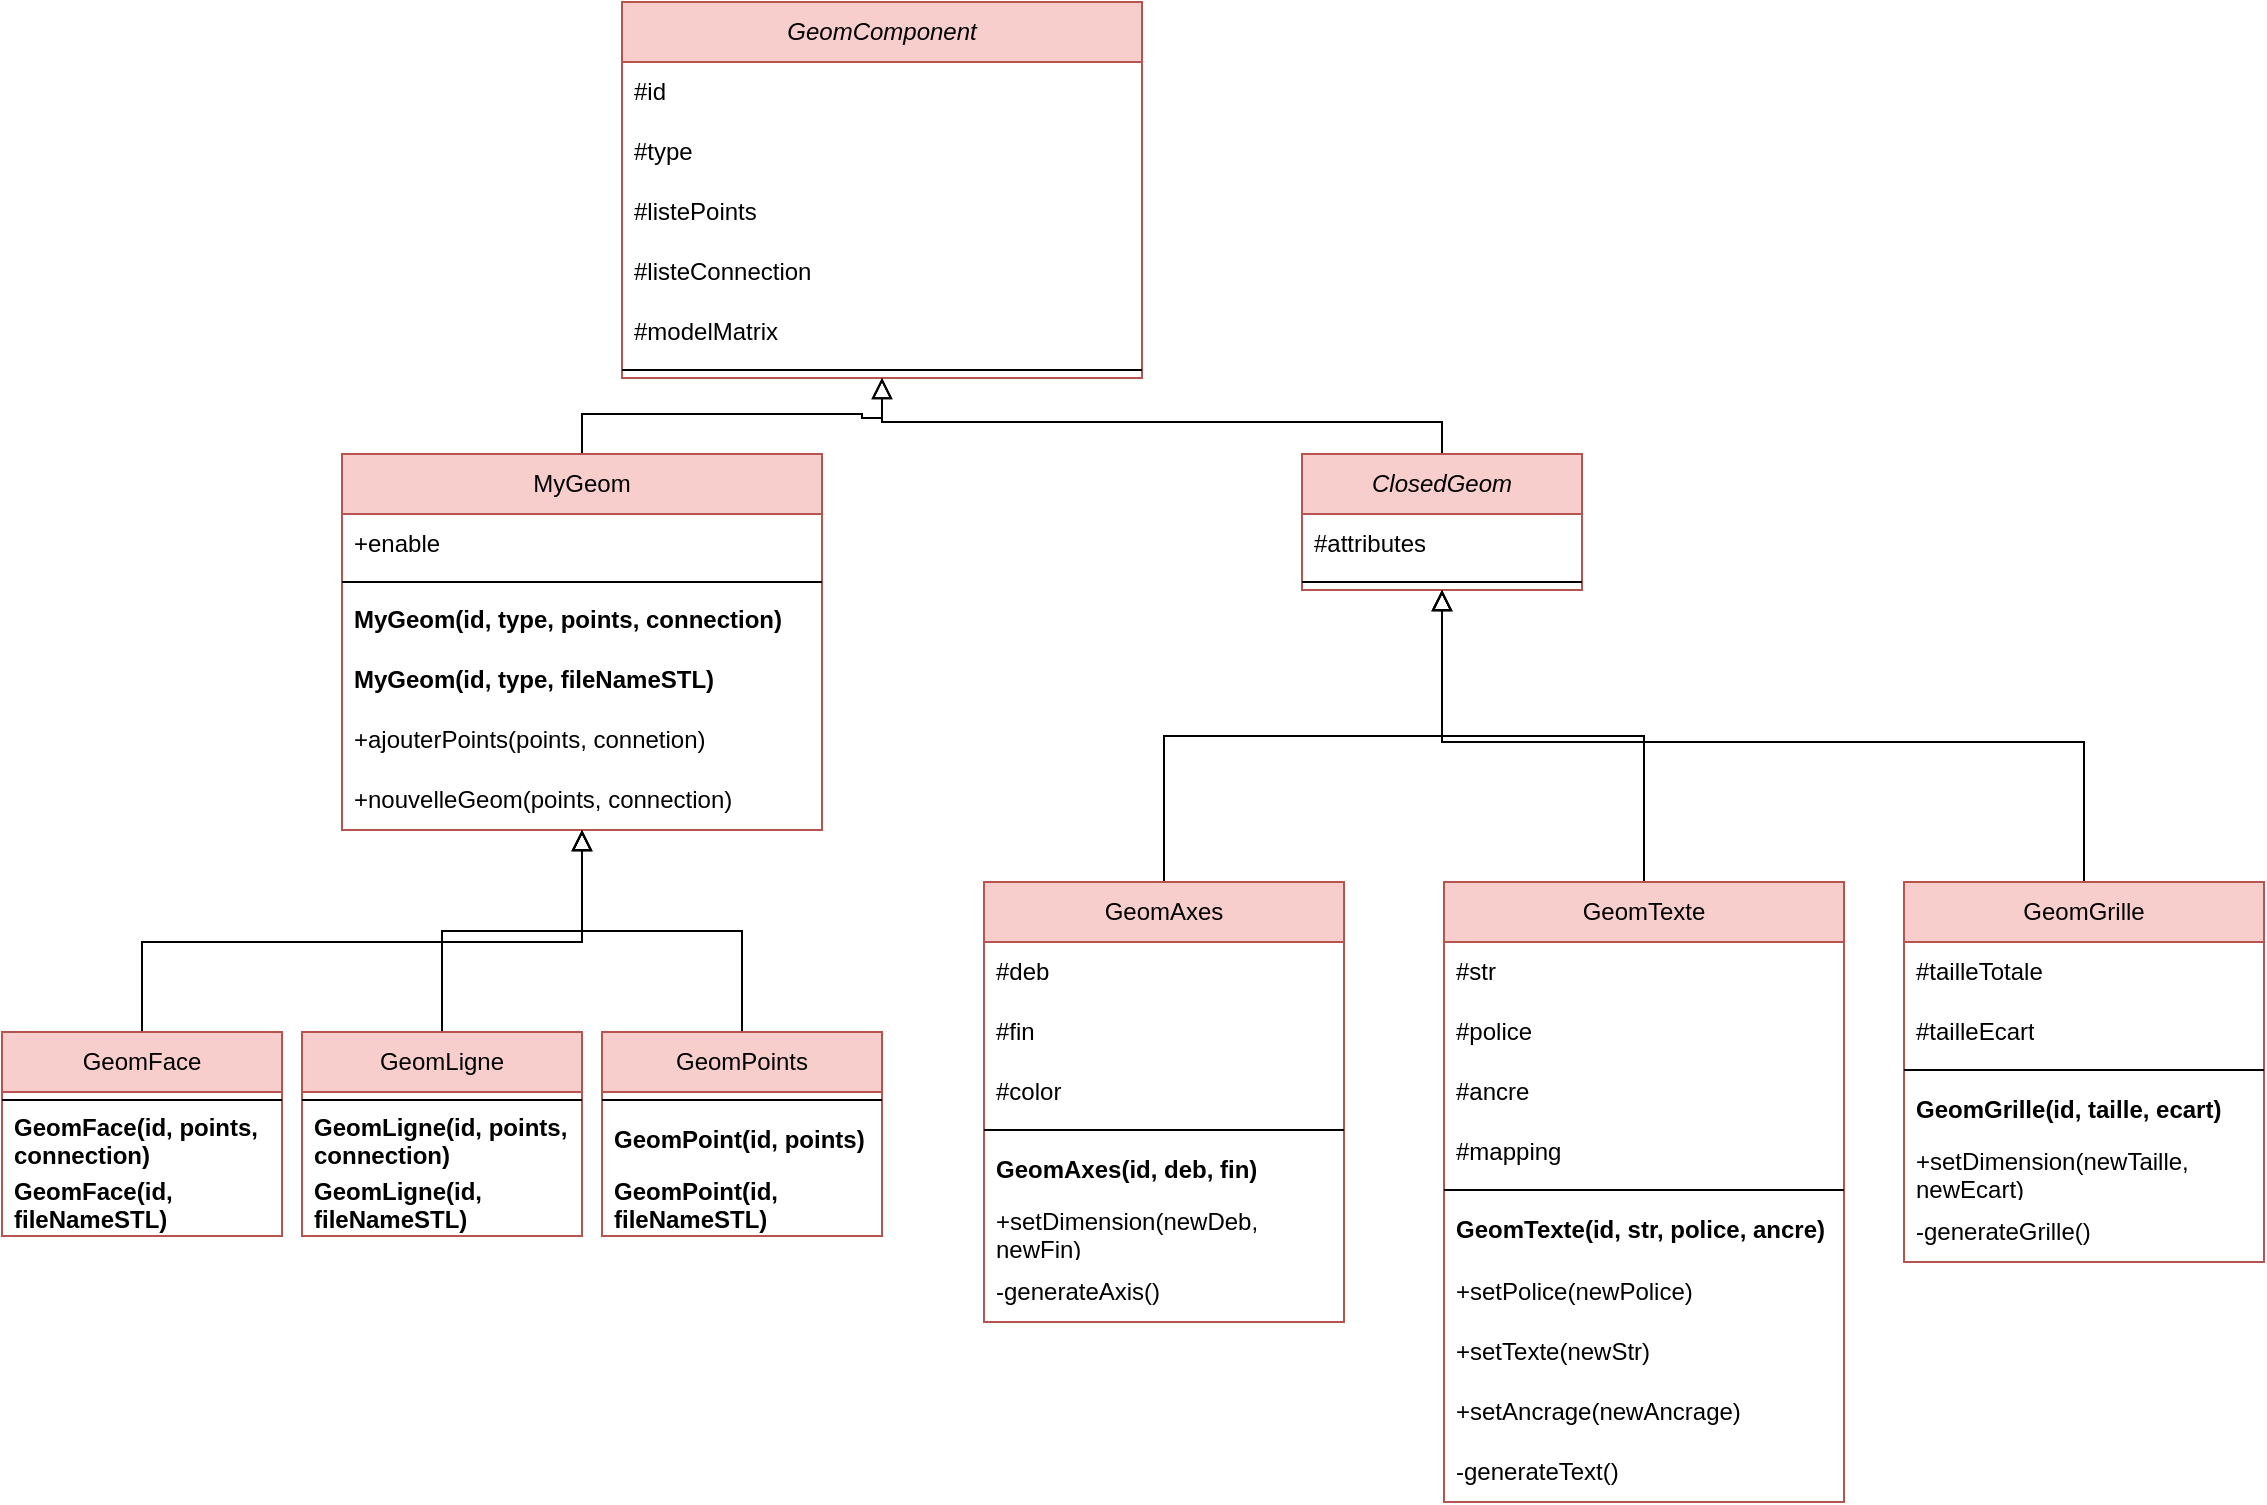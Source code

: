 <mxfile version="21.6.1" type="device">
  <diagram name="Page-1" id="yS_WpjF09PlQinqDMSA5">
    <mxGraphModel dx="1595" dy="1021" grid="1" gridSize="10" guides="1" tooltips="1" connect="1" arrows="1" fold="1" page="1" pageScale="1" pageWidth="1169" pageHeight="827" math="0" shadow="0">
      <root>
        <mxCell id="0" />
        <mxCell id="1" parent="0" />
        <mxCell id="r2BFJluyy_Of8ebupzHU-2" value="&lt;i&gt;GeomComponent&lt;/i&gt;" style="swimlane;fontStyle=0;childLayout=stackLayout;horizontal=1;startSize=30;horizontalStack=0;resizeParent=1;resizeParentMax=0;resizeLast=0;collapsible=1;marginBottom=0;whiteSpace=wrap;html=1;fillColor=#f8cecc;strokeColor=#b85450;" parent="1" vertex="1">
          <mxGeometry x="329" y="30" width="260" height="188" as="geometry" />
        </mxCell>
        <mxCell id="r2BFJluyy_Of8ebupzHU-3" value="#id" style="text;align=left;verticalAlign=middle;spacingLeft=4;spacingRight=4;overflow=hidden;points=[[0,0.5],[1,0.5]];portConstraint=eastwest;rotatable=0;whiteSpace=wrap;html=1;" parent="r2BFJluyy_Of8ebupzHU-2" vertex="1">
          <mxGeometry y="30" width="260" height="30" as="geometry" />
        </mxCell>
        <mxCell id="r2BFJluyy_Of8ebupzHU-4" value="#type" style="text;align=left;verticalAlign=middle;spacingLeft=4;spacingRight=4;overflow=hidden;points=[[0,0.5],[1,0.5]];portConstraint=eastwest;rotatable=0;whiteSpace=wrap;html=1;" parent="r2BFJluyy_Of8ebupzHU-2" vertex="1">
          <mxGeometry y="60" width="260" height="30" as="geometry" />
        </mxCell>
        <mxCell id="r2BFJluyy_Of8ebupzHU-5" value="#listePoints" style="text;align=left;verticalAlign=middle;spacingLeft=4;spacingRight=4;overflow=hidden;points=[[0,0.5],[1,0.5]];portConstraint=eastwest;rotatable=0;whiteSpace=wrap;html=1;" parent="r2BFJluyy_Of8ebupzHU-2" vertex="1">
          <mxGeometry y="90" width="260" height="30" as="geometry" />
        </mxCell>
        <mxCell id="r2BFJluyy_Of8ebupzHU-6" value="#listeConnection" style="text;align=left;verticalAlign=middle;spacingLeft=4;spacingRight=4;overflow=hidden;points=[[0,0.5],[1,0.5]];portConstraint=eastwest;rotatable=0;whiteSpace=wrap;html=1;" parent="r2BFJluyy_Of8ebupzHU-2" vertex="1">
          <mxGeometry y="120" width="260" height="30" as="geometry" />
        </mxCell>
        <mxCell id="r2BFJluyy_Of8ebupzHU-7" value="#modelMatrix" style="text;align=left;verticalAlign=middle;spacingLeft=4;spacingRight=4;overflow=hidden;points=[[0,0.5],[1,0.5]];portConstraint=eastwest;rotatable=0;whiteSpace=wrap;html=1;" parent="r2BFJluyy_Of8ebupzHU-2" vertex="1">
          <mxGeometry y="150" width="260" height="30" as="geometry" />
        </mxCell>
        <mxCell id="r2BFJluyy_Of8ebupzHU-13" value="" style="line;html=1;strokeWidth=1;align=left;verticalAlign=middle;spacingTop=-1;spacingLeft=3;spacingRight=3;rotatable=0;labelPosition=right;points=[];portConstraint=eastwest;" parent="r2BFJluyy_Of8ebupzHU-2" vertex="1">
          <mxGeometry y="180" width="260" height="8" as="geometry" />
        </mxCell>
        <mxCell id="itdWGNfUH3MB75oMAnQP-39" style="edgeStyle=orthogonalEdgeStyle;rounded=0;orthogonalLoop=1;jettySize=auto;html=1;endArrow=block;endFill=0;endSize=8;" parent="1" source="r2BFJluyy_Of8ebupzHU-8" target="r2BFJluyy_Of8ebupzHU-2" edge="1">
          <mxGeometry relative="1" as="geometry" />
        </mxCell>
        <mxCell id="r2BFJluyy_Of8ebupzHU-8" value="MyGeom" style="swimlane;fontStyle=0;childLayout=stackLayout;horizontal=1;startSize=30;horizontalStack=0;resizeParent=1;resizeParentMax=0;resizeLast=0;collapsible=1;marginBottom=0;whiteSpace=wrap;html=1;swimlaneLine=1;fillColor=#f8cecc;strokeColor=#b85450;" parent="1" vertex="1">
          <mxGeometry x="189" y="256" width="240" height="188" as="geometry" />
        </mxCell>
        <mxCell id="r2BFJluyy_Of8ebupzHU-9" value="+enable" style="text;align=left;verticalAlign=middle;spacingLeft=4;spacingRight=4;overflow=hidden;points=[[0,0.5],[1,0.5]];portConstraint=eastwest;rotatable=0;whiteSpace=wrap;html=1;" parent="r2BFJluyy_Of8ebupzHU-8" vertex="1">
          <mxGeometry y="30" width="240" height="30" as="geometry" />
        </mxCell>
        <mxCell id="r2BFJluyy_Of8ebupzHU-14" value="" style="line;html=1;strokeWidth=1;align=left;verticalAlign=middle;spacingTop=-1;spacingLeft=3;spacingRight=3;rotatable=0;labelPosition=right;points=[];portConstraint=eastwest;" parent="r2BFJluyy_Of8ebupzHU-8" vertex="1">
          <mxGeometry y="60" width="240" height="8" as="geometry" />
        </mxCell>
        <mxCell id="r2BFJluyy_Of8ebupzHU-15" value="MyGeom(id, type, points, connection)" style="text;align=left;verticalAlign=middle;spacingLeft=4;spacingRight=4;overflow=hidden;points=[[0,0.5],[1,0.5]];portConstraint=eastwest;rotatable=0;whiteSpace=wrap;html=1;fontStyle=1" parent="r2BFJluyy_Of8ebupzHU-8" vertex="1">
          <mxGeometry y="68" width="240" height="30" as="geometry" />
        </mxCell>
        <mxCell id="EjD6VDFs-fe5w_S7KFaX-1" value="MyGeom(id, type, fileNameSTL)" style="text;align=left;verticalAlign=middle;spacingLeft=4;spacingRight=4;overflow=hidden;points=[[0,0.5],[1,0.5]];portConstraint=eastwest;rotatable=0;whiteSpace=wrap;html=1;fontStyle=1" parent="r2BFJluyy_Of8ebupzHU-8" vertex="1">
          <mxGeometry y="98" width="240" height="30" as="geometry" />
        </mxCell>
        <mxCell id="itdWGNfUH3MB75oMAnQP-1" value="+ajouterPoints(points, connetion)" style="text;align=left;verticalAlign=middle;spacingLeft=4;spacingRight=4;overflow=hidden;points=[[0,0.5],[1,0.5]];portConstraint=eastwest;rotatable=0;whiteSpace=wrap;html=1;" parent="r2BFJluyy_Of8ebupzHU-8" vertex="1">
          <mxGeometry y="128" width="240" height="30" as="geometry" />
        </mxCell>
        <mxCell id="r2BFJluyy_Of8ebupzHU-16" value="+nouvelleGeom(points, connection)" style="text;align=left;verticalAlign=middle;spacingLeft=4;spacingRight=4;overflow=hidden;points=[[0,0.5],[1,0.5]];portConstraint=eastwest;rotatable=0;whiteSpace=wrap;html=1;" parent="r2BFJluyy_Of8ebupzHU-8" vertex="1">
          <mxGeometry y="158" width="240" height="30" as="geometry" />
        </mxCell>
        <mxCell id="itdWGNfUH3MB75oMAnQP-38" style="edgeStyle=orthogonalEdgeStyle;rounded=0;orthogonalLoop=1;jettySize=auto;html=1;endArrow=block;endFill=0;endSize=8;" parent="1" source="r2BFJluyy_Of8ebupzHU-18" target="r2BFJluyy_Of8ebupzHU-8" edge="1">
          <mxGeometry relative="1" as="geometry">
            <Array as="points">
              <mxPoint x="89" y="500" />
              <mxPoint x="309" y="500" />
            </Array>
          </mxGeometry>
        </mxCell>
        <mxCell id="r2BFJluyy_Of8ebupzHU-18" value="GeomFace" style="swimlane;fontStyle=0;childLayout=stackLayout;horizontal=1;startSize=30;horizontalStack=0;resizeParent=1;resizeParentMax=0;resizeLast=0;collapsible=1;marginBottom=0;whiteSpace=wrap;html=1;swimlaneLine=1;fillColor=#f8cecc;strokeColor=#b85450;" parent="1" vertex="1">
          <mxGeometry x="19" y="545" width="140" height="102" as="geometry" />
        </mxCell>
        <mxCell id="r2BFJluyy_Of8ebupzHU-20" value="" style="line;html=1;strokeWidth=1;align=left;verticalAlign=middle;spacingTop=-1;spacingLeft=3;spacingRight=3;rotatable=0;labelPosition=right;points=[];portConstraint=eastwest;" parent="r2BFJluyy_Of8ebupzHU-18" vertex="1">
          <mxGeometry y="30" width="140" height="8" as="geometry" />
        </mxCell>
        <mxCell id="itdWGNfUH3MB75oMAnQP-2" value="GeomFace(id, points, connection)" style="text;align=left;verticalAlign=middle;spacingLeft=4;spacingRight=4;overflow=hidden;points=[[0,0.5],[1,0.5]];portConstraint=eastwest;rotatable=0;whiteSpace=wrap;html=1;fontStyle=1" parent="r2BFJluyy_Of8ebupzHU-18" vertex="1">
          <mxGeometry y="38" width="140" height="32" as="geometry" />
        </mxCell>
        <mxCell id="EjD6VDFs-fe5w_S7KFaX-2" value="GeomFace(id, fileNameSTL)" style="text;align=left;verticalAlign=middle;spacingLeft=4;spacingRight=4;overflow=hidden;points=[[0,0.5],[1,0.5]];portConstraint=eastwest;rotatable=0;whiteSpace=wrap;html=1;fontStyle=1" parent="r2BFJluyy_Of8ebupzHU-18" vertex="1">
          <mxGeometry y="70" width="140" height="32" as="geometry" />
        </mxCell>
        <mxCell id="itdWGNfUH3MB75oMAnQP-37" style="edgeStyle=orthogonalEdgeStyle;rounded=0;orthogonalLoop=1;jettySize=auto;html=1;endArrow=block;endFill=0;endSize=8;" parent="1" source="r2BFJluyy_Of8ebupzHU-23" target="r2BFJluyy_Of8ebupzHU-8" edge="1">
          <mxGeometry relative="1" as="geometry" />
        </mxCell>
        <mxCell id="r2BFJluyy_Of8ebupzHU-23" value="GeomLigne" style="swimlane;fontStyle=0;childLayout=stackLayout;horizontal=1;startSize=30;horizontalStack=0;resizeParent=1;resizeParentMax=0;resizeLast=0;collapsible=1;marginBottom=0;whiteSpace=wrap;html=1;swimlaneLine=1;fillColor=#f8cecc;strokeColor=#b85450;" parent="1" vertex="1">
          <mxGeometry x="169" y="545" width="140" height="102" as="geometry" />
        </mxCell>
        <mxCell id="r2BFJluyy_Of8ebupzHU-24" value="" style="line;html=1;strokeWidth=1;align=left;verticalAlign=middle;spacingTop=-1;spacingLeft=3;spacingRight=3;rotatable=0;labelPosition=right;points=[];portConstraint=eastwest;" parent="r2BFJluyy_Of8ebupzHU-23" vertex="1">
          <mxGeometry y="30" width="140" height="8" as="geometry" />
        </mxCell>
        <mxCell id="itdWGNfUH3MB75oMAnQP-6" value="GeomLigne(id, points, connection)" style="text;align=left;verticalAlign=middle;spacingLeft=4;spacingRight=4;overflow=hidden;points=[[0,0.5],[1,0.5]];portConstraint=eastwest;rotatable=0;whiteSpace=wrap;html=1;fontStyle=1" parent="r2BFJluyy_Of8ebupzHU-23" vertex="1">
          <mxGeometry y="38" width="140" height="32" as="geometry" />
        </mxCell>
        <mxCell id="EjD6VDFs-fe5w_S7KFaX-3" value="GeomLigne(id, fileNameSTL)" style="text;align=left;verticalAlign=middle;spacingLeft=4;spacingRight=4;overflow=hidden;points=[[0,0.5],[1,0.5]];portConstraint=eastwest;rotatable=0;whiteSpace=wrap;html=1;fontStyle=1" parent="r2BFJluyy_Of8ebupzHU-23" vertex="1">
          <mxGeometry y="70" width="140" height="32" as="geometry" />
        </mxCell>
        <mxCell id="itdWGNfUH3MB75oMAnQP-36" style="edgeStyle=orthogonalEdgeStyle;rounded=0;orthogonalLoop=1;jettySize=auto;html=1;endArrow=block;endFill=0;endSize=8;" parent="1" source="r2BFJluyy_Of8ebupzHU-25" target="r2BFJluyy_Of8ebupzHU-8" edge="1">
          <mxGeometry relative="1" as="geometry" />
        </mxCell>
        <mxCell id="r2BFJluyy_Of8ebupzHU-25" value="GeomPoints" style="swimlane;fontStyle=0;childLayout=stackLayout;horizontal=1;startSize=30;horizontalStack=0;resizeParent=1;resizeParentMax=0;resizeLast=0;collapsible=1;marginBottom=0;whiteSpace=wrap;html=1;swimlaneLine=1;fillColor=#f8cecc;strokeColor=#b85450;" parent="1" vertex="1">
          <mxGeometry x="319" y="545" width="140" height="102" as="geometry" />
        </mxCell>
        <mxCell id="r2BFJluyy_Of8ebupzHU-26" value="" style="line;html=1;strokeWidth=1;align=left;verticalAlign=middle;spacingTop=-1;spacingLeft=3;spacingRight=3;rotatable=0;labelPosition=right;points=[];portConstraint=eastwest;" parent="r2BFJluyy_Of8ebupzHU-25" vertex="1">
          <mxGeometry y="30" width="140" height="8" as="geometry" />
        </mxCell>
        <mxCell id="itdWGNfUH3MB75oMAnQP-7" value="GeomPoint(id, points)" style="text;align=left;verticalAlign=middle;spacingLeft=4;spacingRight=4;overflow=hidden;points=[[0,0.5],[1,0.5]];portConstraint=eastwest;rotatable=0;whiteSpace=wrap;html=1;fontStyle=1" parent="r2BFJluyy_Of8ebupzHU-25" vertex="1">
          <mxGeometry y="38" width="140" height="32" as="geometry" />
        </mxCell>
        <mxCell id="EjD6VDFs-fe5w_S7KFaX-4" value="GeomPoint(id, fileNameSTL)" style="text;align=left;verticalAlign=middle;spacingLeft=4;spacingRight=4;overflow=hidden;points=[[0,0.5],[1,0.5]];portConstraint=eastwest;rotatable=0;whiteSpace=wrap;html=1;fontStyle=1" parent="r2BFJluyy_Of8ebupzHU-25" vertex="1">
          <mxGeometry y="70" width="140" height="32" as="geometry" />
        </mxCell>
        <mxCell id="itdWGNfUH3MB75oMAnQP-40" style="edgeStyle=orthogonalEdgeStyle;rounded=0;orthogonalLoop=1;jettySize=auto;html=1;endArrow=block;endFill=0;endSize=8;" parent="1" source="r2BFJluyy_Of8ebupzHU-27" target="r2BFJluyy_Of8ebupzHU-2" edge="1">
          <mxGeometry relative="1" as="geometry">
            <Array as="points">
              <mxPoint x="739" y="240" />
              <mxPoint x="459" y="240" />
            </Array>
          </mxGeometry>
        </mxCell>
        <mxCell id="r2BFJluyy_Of8ebupzHU-27" value="&lt;i&gt;ClosedGeom&lt;/i&gt;" style="swimlane;fontStyle=0;childLayout=stackLayout;horizontal=1;startSize=30;horizontalStack=0;resizeParent=1;resizeParentMax=0;resizeLast=0;collapsible=1;marginBottom=0;whiteSpace=wrap;html=1;swimlaneLine=1;fillColor=#f8cecc;strokeColor=#b85450;" parent="1" vertex="1">
          <mxGeometry x="669" y="256" width="140" height="68" as="geometry" />
        </mxCell>
        <mxCell id="itdWGNfUH3MB75oMAnQP-18" value="#attributes" style="text;align=left;verticalAlign=middle;spacingLeft=4;spacingRight=4;overflow=hidden;points=[[0,0.5],[1,0.5]];portConstraint=eastwest;rotatable=0;whiteSpace=wrap;html=1;" parent="r2BFJluyy_Of8ebupzHU-27" vertex="1">
          <mxGeometry y="30" width="140" height="30" as="geometry" />
        </mxCell>
        <mxCell id="r2BFJluyy_Of8ebupzHU-29" value="" style="line;html=1;strokeWidth=1;align=left;verticalAlign=middle;spacingTop=-1;spacingLeft=3;spacingRight=3;rotatable=0;labelPosition=right;points=[];portConstraint=eastwest;" parent="r2BFJluyy_Of8ebupzHU-27" vertex="1">
          <mxGeometry y="60" width="140" height="8" as="geometry" />
        </mxCell>
        <mxCell id="itdWGNfUH3MB75oMAnQP-33" style="edgeStyle=orthogonalEdgeStyle;rounded=0;orthogonalLoop=1;jettySize=auto;html=1;endArrow=block;endFill=0;endSize=8;" parent="1" source="r2BFJluyy_Of8ebupzHU-32" target="r2BFJluyy_Of8ebupzHU-27" edge="1">
          <mxGeometry relative="1" as="geometry" />
        </mxCell>
        <mxCell id="r2BFJluyy_Of8ebupzHU-32" value="GeomAxes" style="swimlane;fontStyle=0;childLayout=stackLayout;horizontal=1;startSize=30;horizontalStack=0;resizeParent=1;resizeParentMax=0;resizeLast=0;collapsible=1;marginBottom=0;whiteSpace=wrap;html=1;swimlaneLine=1;fillColor=#f8cecc;strokeColor=#b85450;" parent="1" vertex="1">
          <mxGeometry x="510" y="470" width="180" height="220" as="geometry" />
        </mxCell>
        <mxCell id="itdWGNfUH3MB75oMAnQP-19" value="#deb" style="text;align=left;verticalAlign=middle;spacingLeft=4;spacingRight=4;overflow=hidden;points=[[0,0.5],[1,0.5]];portConstraint=eastwest;rotatable=0;whiteSpace=wrap;html=1;" parent="r2BFJluyy_Of8ebupzHU-32" vertex="1">
          <mxGeometry y="30" width="180" height="30" as="geometry" />
        </mxCell>
        <mxCell id="itdWGNfUH3MB75oMAnQP-20" value="#fin" style="text;align=left;verticalAlign=middle;spacingLeft=4;spacingRight=4;overflow=hidden;points=[[0,0.5],[1,0.5]];portConstraint=eastwest;rotatable=0;whiteSpace=wrap;html=1;" parent="r2BFJluyy_Of8ebupzHU-32" vertex="1">
          <mxGeometry y="60" width="180" height="30" as="geometry" />
        </mxCell>
        <mxCell id="itdWGNfUH3MB75oMAnQP-21" value="#color" style="text;align=left;verticalAlign=middle;spacingLeft=4;spacingRight=4;overflow=hidden;points=[[0,0.5],[1,0.5]];portConstraint=eastwest;rotatable=0;whiteSpace=wrap;html=1;" parent="r2BFJluyy_Of8ebupzHU-32" vertex="1">
          <mxGeometry y="90" width="180" height="30" as="geometry" />
        </mxCell>
        <mxCell id="r2BFJluyy_Of8ebupzHU-33" value="" style="line;html=1;strokeWidth=1;align=left;verticalAlign=middle;spacingTop=-1;spacingLeft=3;spacingRight=3;rotatable=0;labelPosition=right;points=[];portConstraint=eastwest;" parent="r2BFJluyy_Of8ebupzHU-32" vertex="1">
          <mxGeometry y="120" width="180" height="8" as="geometry" />
        </mxCell>
        <mxCell id="itdWGNfUH3MB75oMAnQP-22" value="GeomAxes(id, deb, fin)" style="text;align=left;verticalAlign=middle;spacingLeft=4;spacingRight=4;overflow=hidden;points=[[0,0.5],[1,0.5]];portConstraint=eastwest;rotatable=0;whiteSpace=wrap;html=1;fontStyle=1" parent="r2BFJluyy_Of8ebupzHU-32" vertex="1">
          <mxGeometry y="128" width="180" height="32" as="geometry" />
        </mxCell>
        <mxCell id="itdWGNfUH3MB75oMAnQP-23" value="+setDimension(newDeb, newFin)" style="text;align=left;verticalAlign=middle;spacingLeft=4;spacingRight=4;overflow=hidden;points=[[0,0.5],[1,0.5]];portConstraint=eastwest;rotatable=0;whiteSpace=wrap;html=1;" parent="r2BFJluyy_Of8ebupzHU-32" vertex="1">
          <mxGeometry y="160" width="180" height="30" as="geometry" />
        </mxCell>
        <mxCell id="itdWGNfUH3MB75oMAnQP-24" value="-generateAxis()" style="text;align=left;verticalAlign=middle;spacingLeft=4;spacingRight=4;overflow=hidden;points=[[0,0.5],[1,0.5]];portConstraint=eastwest;rotatable=0;whiteSpace=wrap;html=1;" parent="r2BFJluyy_Of8ebupzHU-32" vertex="1">
          <mxGeometry y="190" width="180" height="30" as="geometry" />
        </mxCell>
        <mxCell id="itdWGNfUH3MB75oMAnQP-34" style="edgeStyle=orthogonalEdgeStyle;rounded=0;orthogonalLoop=1;jettySize=auto;html=1;endArrow=block;endFill=0;endSize=8;" parent="1" source="r2BFJluyy_Of8ebupzHU-34" target="r2BFJluyy_Of8ebupzHU-27" edge="1">
          <mxGeometry relative="1" as="geometry" />
        </mxCell>
        <mxCell id="r2BFJluyy_Of8ebupzHU-34" value="GeomTexte" style="swimlane;fontStyle=0;childLayout=stackLayout;horizontal=1;startSize=30;horizontalStack=0;resizeParent=1;resizeParentMax=0;resizeLast=0;collapsible=1;marginBottom=0;whiteSpace=wrap;html=1;swimlaneLine=1;fillColor=#f8cecc;strokeColor=#b85450;" parent="1" vertex="1">
          <mxGeometry x="740" y="470" width="200" height="310" as="geometry" />
        </mxCell>
        <mxCell id="itdWGNfUH3MB75oMAnQP-8" value="#str" style="text;align=left;verticalAlign=middle;spacingLeft=4;spacingRight=4;overflow=hidden;points=[[0,0.5],[1,0.5]];portConstraint=eastwest;rotatable=0;whiteSpace=wrap;html=1;" parent="r2BFJluyy_Of8ebupzHU-34" vertex="1">
          <mxGeometry y="30" width="200" height="30" as="geometry" />
        </mxCell>
        <mxCell id="itdWGNfUH3MB75oMAnQP-9" value="#police" style="text;align=left;verticalAlign=middle;spacingLeft=4;spacingRight=4;overflow=hidden;points=[[0,0.5],[1,0.5]];portConstraint=eastwest;rotatable=0;whiteSpace=wrap;html=1;" parent="r2BFJluyy_Of8ebupzHU-34" vertex="1">
          <mxGeometry y="60" width="200" height="30" as="geometry" />
        </mxCell>
        <mxCell id="itdWGNfUH3MB75oMAnQP-12" value="#ancre" style="text;align=left;verticalAlign=middle;spacingLeft=4;spacingRight=4;overflow=hidden;points=[[0,0.5],[1,0.5]];portConstraint=eastwest;rotatable=0;whiteSpace=wrap;html=1;" parent="r2BFJluyy_Of8ebupzHU-34" vertex="1">
          <mxGeometry y="90" width="200" height="30" as="geometry" />
        </mxCell>
        <mxCell id="itdWGNfUH3MB75oMAnQP-11" value="#mapping" style="text;align=left;verticalAlign=middle;spacingLeft=4;spacingRight=4;overflow=hidden;points=[[0,0.5],[1,0.5]];portConstraint=eastwest;rotatable=0;whiteSpace=wrap;html=1;" parent="r2BFJluyy_Of8ebupzHU-34" vertex="1">
          <mxGeometry y="120" width="200" height="30" as="geometry" />
        </mxCell>
        <mxCell id="r2BFJluyy_Of8ebupzHU-35" value="" style="line;html=1;strokeWidth=1;align=left;verticalAlign=middle;spacingTop=-1;spacingLeft=3;spacingRight=3;rotatable=0;labelPosition=right;points=[];portConstraint=eastwest;" parent="r2BFJluyy_Of8ebupzHU-34" vertex="1">
          <mxGeometry y="150" width="200" height="8" as="geometry" />
        </mxCell>
        <mxCell id="itdWGNfUH3MB75oMAnQP-14" value="GeomTexte(id, str, police, ancre)" style="text;align=left;verticalAlign=middle;spacingLeft=4;spacingRight=4;overflow=hidden;points=[[0,0.5],[1,0.5]];portConstraint=eastwest;rotatable=0;whiteSpace=wrap;html=1;fontStyle=1" parent="r2BFJluyy_Of8ebupzHU-34" vertex="1">
          <mxGeometry y="158" width="200" height="32" as="geometry" />
        </mxCell>
        <mxCell id="itdWGNfUH3MB75oMAnQP-13" value="+setPolice(newPolice)" style="text;align=left;verticalAlign=middle;spacingLeft=4;spacingRight=4;overflow=hidden;points=[[0,0.5],[1,0.5]];portConstraint=eastwest;rotatable=0;whiteSpace=wrap;html=1;" parent="r2BFJluyy_Of8ebupzHU-34" vertex="1">
          <mxGeometry y="190" width="200" height="30" as="geometry" />
        </mxCell>
        <mxCell id="itdWGNfUH3MB75oMAnQP-15" value="+setTexte(newStr)" style="text;align=left;verticalAlign=middle;spacingLeft=4;spacingRight=4;overflow=hidden;points=[[0,0.5],[1,0.5]];portConstraint=eastwest;rotatable=0;whiteSpace=wrap;html=1;" parent="r2BFJluyy_Of8ebupzHU-34" vertex="1">
          <mxGeometry y="220" width="200" height="30" as="geometry" />
        </mxCell>
        <mxCell id="itdWGNfUH3MB75oMAnQP-16" value="+setAncrage(newAncrage)" style="text;align=left;verticalAlign=middle;spacingLeft=4;spacingRight=4;overflow=hidden;points=[[0,0.5],[1,0.5]];portConstraint=eastwest;rotatable=0;whiteSpace=wrap;html=1;" parent="r2BFJluyy_Of8ebupzHU-34" vertex="1">
          <mxGeometry y="250" width="200" height="30" as="geometry" />
        </mxCell>
        <mxCell id="itdWGNfUH3MB75oMAnQP-17" value="-generateText()" style="text;align=left;verticalAlign=middle;spacingLeft=4;spacingRight=4;overflow=hidden;points=[[0,0.5],[1,0.5]];portConstraint=eastwest;rotatable=0;whiteSpace=wrap;html=1;" parent="r2BFJluyy_Of8ebupzHU-34" vertex="1">
          <mxGeometry y="280" width="200" height="30" as="geometry" />
        </mxCell>
        <mxCell id="itdWGNfUH3MB75oMAnQP-35" style="edgeStyle=orthogonalEdgeStyle;rounded=0;orthogonalLoop=1;jettySize=auto;html=1;endArrow=block;endFill=0;endSize=8;" parent="1" source="itdWGNfUH3MB75oMAnQP-25" target="r2BFJluyy_Of8ebupzHU-27" edge="1">
          <mxGeometry relative="1" as="geometry">
            <Array as="points">
              <mxPoint x="1060" y="400" />
              <mxPoint x="739" y="400" />
            </Array>
          </mxGeometry>
        </mxCell>
        <mxCell id="itdWGNfUH3MB75oMAnQP-25" value="GeomGrille" style="swimlane;fontStyle=0;childLayout=stackLayout;horizontal=1;startSize=30;horizontalStack=0;resizeParent=1;resizeParentMax=0;resizeLast=0;collapsible=1;marginBottom=0;whiteSpace=wrap;html=1;swimlaneLine=1;fillColor=#f8cecc;strokeColor=#b85450;" parent="1" vertex="1">
          <mxGeometry x="970" y="470" width="180" height="190" as="geometry" />
        </mxCell>
        <mxCell id="itdWGNfUH3MB75oMAnQP-26" value="#tailleTotale" style="text;align=left;verticalAlign=middle;spacingLeft=4;spacingRight=4;overflow=hidden;points=[[0,0.5],[1,0.5]];portConstraint=eastwest;rotatable=0;whiteSpace=wrap;html=1;" parent="itdWGNfUH3MB75oMAnQP-25" vertex="1">
          <mxGeometry y="30" width="180" height="30" as="geometry" />
        </mxCell>
        <mxCell id="itdWGNfUH3MB75oMAnQP-27" value="#tailleEcart" style="text;align=left;verticalAlign=middle;spacingLeft=4;spacingRight=4;overflow=hidden;points=[[0,0.5],[1,0.5]];portConstraint=eastwest;rotatable=0;whiteSpace=wrap;html=1;" parent="itdWGNfUH3MB75oMAnQP-25" vertex="1">
          <mxGeometry y="60" width="180" height="30" as="geometry" />
        </mxCell>
        <mxCell id="itdWGNfUH3MB75oMAnQP-29" value="" style="line;html=1;strokeWidth=1;align=left;verticalAlign=middle;spacingTop=-1;spacingLeft=3;spacingRight=3;rotatable=0;labelPosition=right;points=[];portConstraint=eastwest;" parent="itdWGNfUH3MB75oMAnQP-25" vertex="1">
          <mxGeometry y="90" width="180" height="8" as="geometry" />
        </mxCell>
        <mxCell id="itdWGNfUH3MB75oMAnQP-30" value="GeomGrille(id, taille, ecart)" style="text;align=left;verticalAlign=middle;spacingLeft=4;spacingRight=4;overflow=hidden;points=[[0,0.5],[1,0.5]];portConstraint=eastwest;rotatable=0;whiteSpace=wrap;html=1;fontStyle=1" parent="itdWGNfUH3MB75oMAnQP-25" vertex="1">
          <mxGeometry y="98" width="180" height="32" as="geometry" />
        </mxCell>
        <mxCell id="itdWGNfUH3MB75oMAnQP-31" value="+setDimension(newTaille, newEcart)" style="text;align=left;verticalAlign=middle;spacingLeft=4;spacingRight=4;overflow=hidden;points=[[0,0.5],[1,0.5]];portConstraint=eastwest;rotatable=0;whiteSpace=wrap;html=1;" parent="itdWGNfUH3MB75oMAnQP-25" vertex="1">
          <mxGeometry y="130" width="180" height="30" as="geometry" />
        </mxCell>
        <mxCell id="itdWGNfUH3MB75oMAnQP-32" value="-generateGrille()" style="text;align=left;verticalAlign=middle;spacingLeft=4;spacingRight=4;overflow=hidden;points=[[0,0.5],[1,0.5]];portConstraint=eastwest;rotatable=0;whiteSpace=wrap;html=1;" parent="itdWGNfUH3MB75oMAnQP-25" vertex="1">
          <mxGeometry y="160" width="180" height="30" as="geometry" />
        </mxCell>
      </root>
    </mxGraphModel>
  </diagram>
</mxfile>
